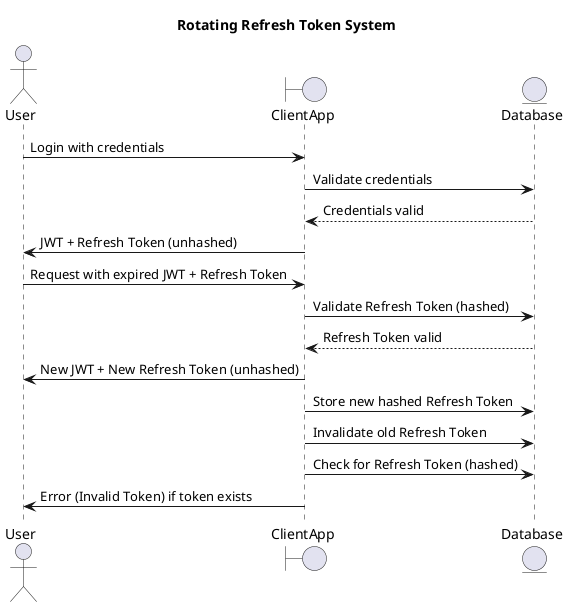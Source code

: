 @startuml
title Rotating Refresh Token System

actor User
boundary ClientApp
entity Database

User -> ClientApp : Login with credentials
ClientApp -> Database : Validate credentials
Database --> ClientApp : Credentials valid
ClientApp -> User : JWT + Refresh Token (unhashed)

User -> ClientApp : Request with expired JWT + Refresh Token
ClientApp -> Database : Validate Refresh Token (hashed)
Database --> ClientApp : Refresh Token valid
ClientApp -> User : New JWT + New Refresh Token (unhashed)
ClientApp -> Database : Store new hashed Refresh Token
ClientApp -> Database : Invalidate old Refresh Token

ClientApp -> Database : Check for Refresh Token (hashed)
ClientApp -> User : Error (Invalid Token) if token exists

@enduml
